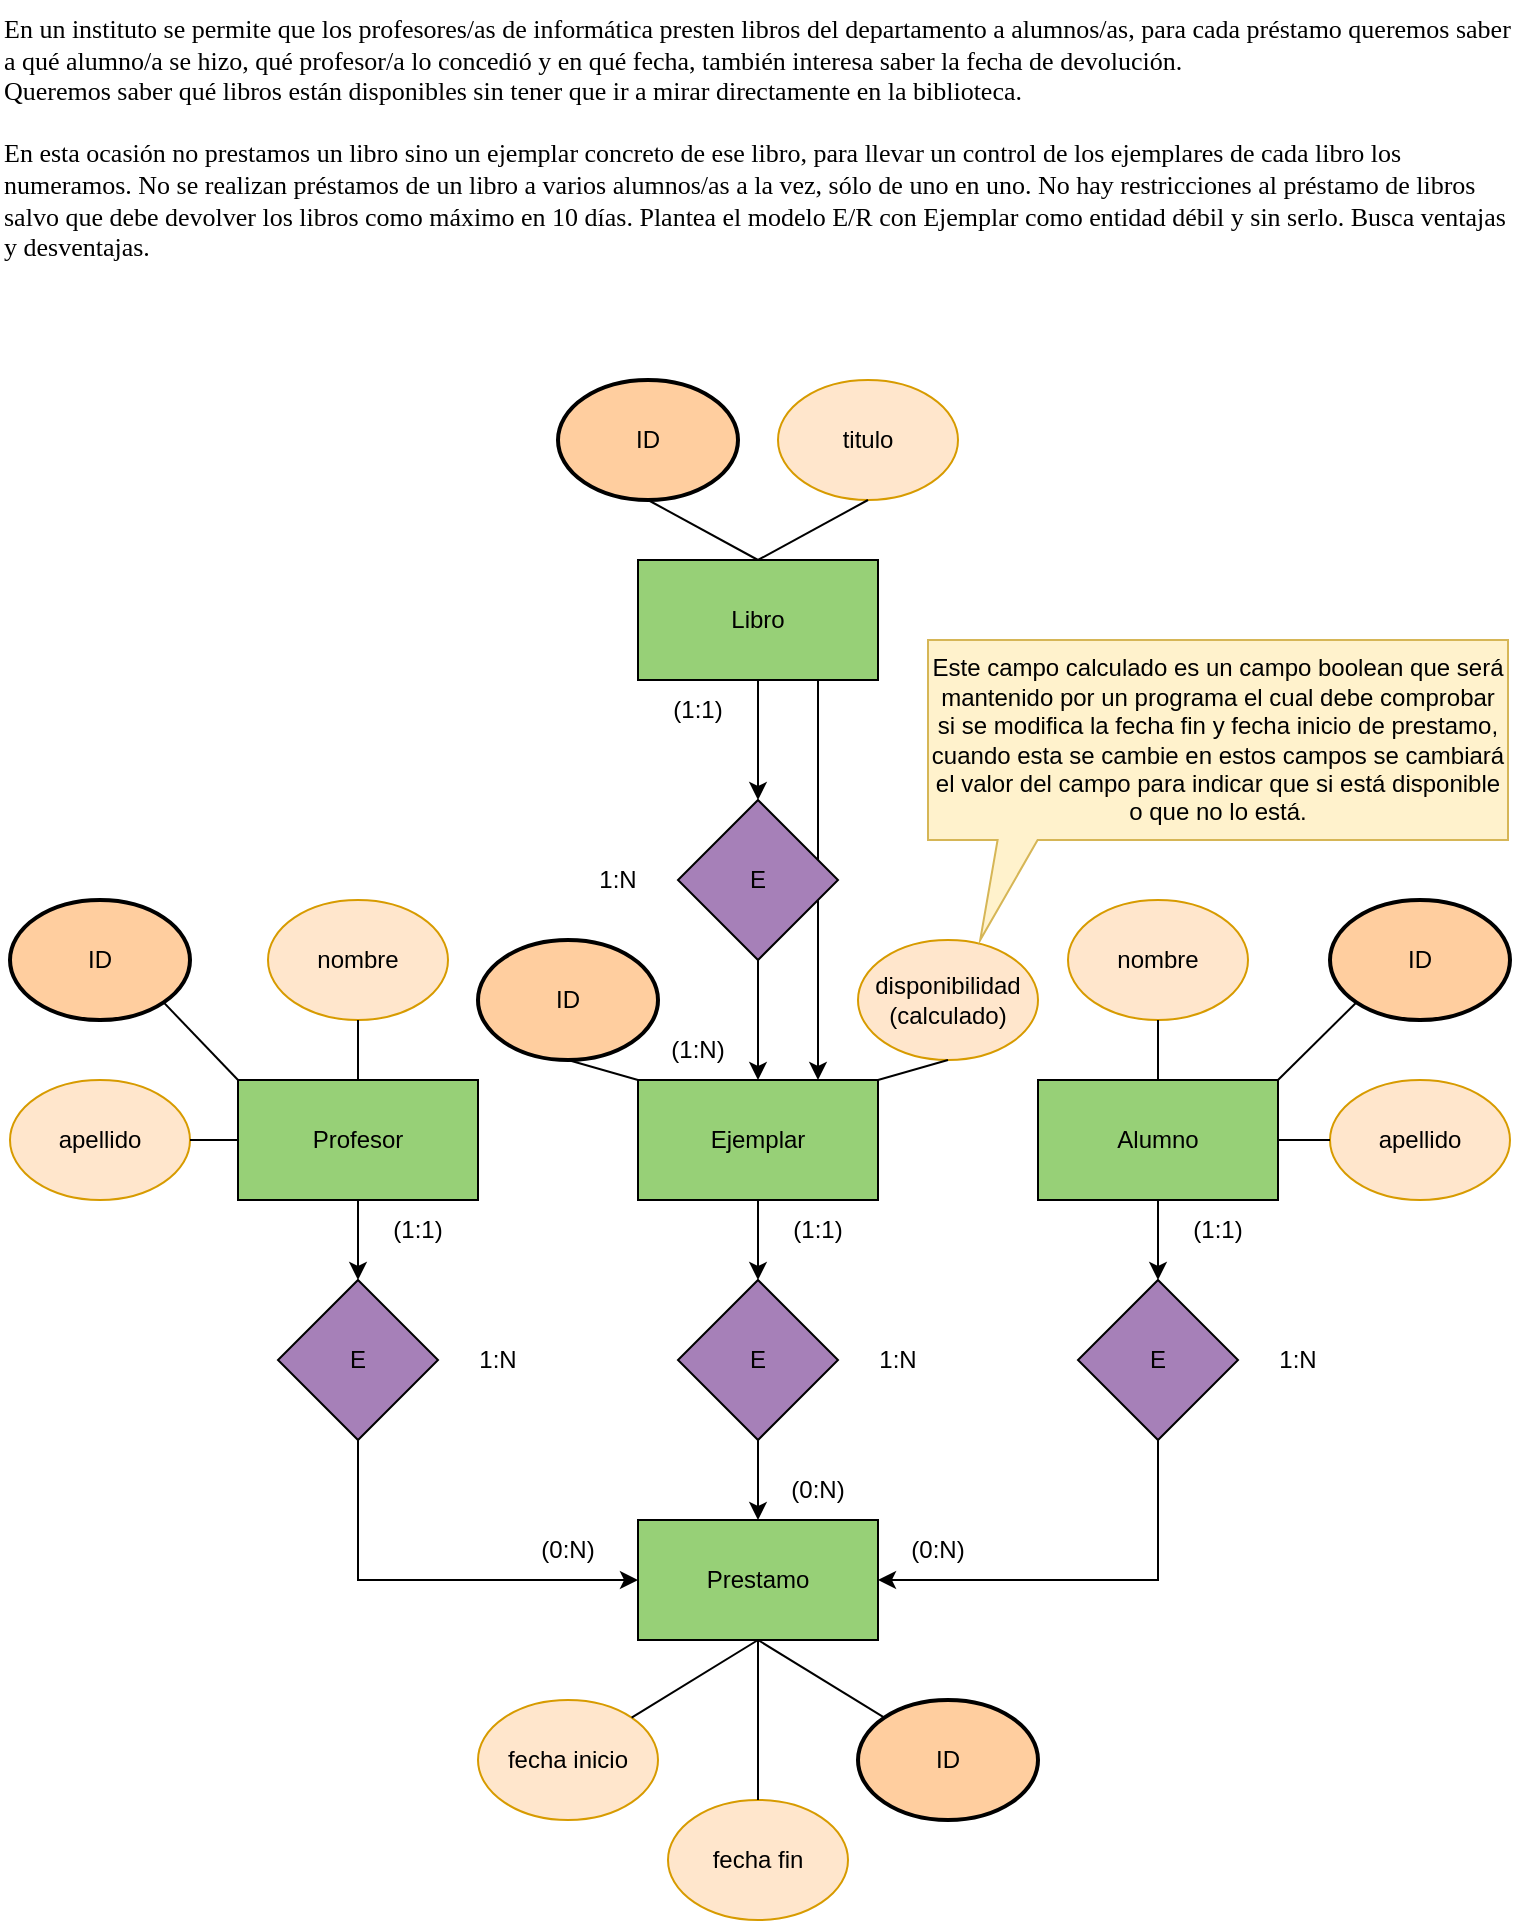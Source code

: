 <mxfile version="22.1.1" type="github">
  <diagram name="Página-1" id="fOsIRvQl88aIjHTA9Lwk">
    <mxGraphModel dx="607" dy="750" grid="1" gridSize="10" guides="1" tooltips="1" connect="1" arrows="1" fold="1" page="1" pageScale="1" pageWidth="827" pageHeight="1169" math="0" shadow="0">
      <root>
        <mxCell id="0" />
        <mxCell id="1" parent="0" />
        <mxCell id="Fb3TKS59n6EkrTqkDrGF-38" style="edgeStyle=orthogonalEdgeStyle;rounded=0;orthogonalLoop=1;jettySize=auto;html=1;exitX=0.5;exitY=1;exitDx=0;exitDy=0;entryX=0.5;entryY=0;entryDx=0;entryDy=0;" edge="1" parent="1" source="Fb3TKS59n6EkrTqkDrGF-39" target="Fb3TKS59n6EkrTqkDrGF-46">
          <mxGeometry relative="1" as="geometry" />
        </mxCell>
        <mxCell id="Fb3TKS59n6EkrTqkDrGF-39" value="Profesor" style="rounded=0;whiteSpace=wrap;html=1;fillColor=#97D077;" vertex="1" parent="1">
          <mxGeometry x="980" y="580" width="120" height="60" as="geometry" />
        </mxCell>
        <mxCell id="Fb3TKS59n6EkrTqkDrGF-40" style="edgeStyle=orthogonalEdgeStyle;rounded=0;orthogonalLoop=1;jettySize=auto;html=1;exitX=0.5;exitY=1;exitDx=0;exitDy=0;entryX=0.5;entryY=0;entryDx=0;entryDy=0;" edge="1" parent="1" source="Fb3TKS59n6EkrTqkDrGF-41" target="Fb3TKS59n6EkrTqkDrGF-50">
          <mxGeometry relative="1" as="geometry" />
        </mxCell>
        <mxCell id="Fb3TKS59n6EkrTqkDrGF-41" value="Alumno" style="rounded=0;whiteSpace=wrap;html=1;fillColor=#97D077;" vertex="1" parent="1">
          <mxGeometry x="1380" y="580" width="120" height="60" as="geometry" />
        </mxCell>
        <mxCell id="Fb3TKS59n6EkrTqkDrGF-42" style="edgeStyle=orthogonalEdgeStyle;rounded=0;orthogonalLoop=1;jettySize=auto;html=1;exitX=0.5;exitY=1;exitDx=0;exitDy=0;entryX=0.5;entryY=0;entryDx=0;entryDy=0;" edge="1" parent="1" source="Fb3TKS59n6EkrTqkDrGF-43" target="Fb3TKS59n6EkrTqkDrGF-48">
          <mxGeometry relative="1" as="geometry" />
        </mxCell>
        <mxCell id="Fb3TKS59n6EkrTqkDrGF-43" value="Ejemplar" style="rounded=0;whiteSpace=wrap;html=1;fillColor=#97D077;" vertex="1" parent="1">
          <mxGeometry x="1180" y="580" width="120" height="60" as="geometry" />
        </mxCell>
        <mxCell id="Fb3TKS59n6EkrTqkDrGF-44" value="Prestamo" style="rounded=0;whiteSpace=wrap;html=1;fillColor=#97D077;" vertex="1" parent="1">
          <mxGeometry x="1180" y="800" width="120" height="60" as="geometry" />
        </mxCell>
        <mxCell id="Fb3TKS59n6EkrTqkDrGF-45" style="edgeStyle=orthogonalEdgeStyle;rounded=0;orthogonalLoop=1;jettySize=auto;html=1;exitX=0.5;exitY=1;exitDx=0;exitDy=0;entryX=0;entryY=0.5;entryDx=0;entryDy=0;" edge="1" parent="1" source="Fb3TKS59n6EkrTqkDrGF-46" target="Fb3TKS59n6EkrTqkDrGF-44">
          <mxGeometry relative="1" as="geometry" />
        </mxCell>
        <mxCell id="Fb3TKS59n6EkrTqkDrGF-46" value="E" style="rhombus;whiteSpace=wrap;html=1;fillColor=#A680B8;" vertex="1" parent="1">
          <mxGeometry x="1000" y="680" width="80" height="80" as="geometry" />
        </mxCell>
        <mxCell id="Fb3TKS59n6EkrTqkDrGF-47" style="edgeStyle=orthogonalEdgeStyle;rounded=0;orthogonalLoop=1;jettySize=auto;html=1;exitX=0.5;exitY=1;exitDx=0;exitDy=0;entryX=0.5;entryY=0;entryDx=0;entryDy=0;" edge="1" parent="1" source="Fb3TKS59n6EkrTqkDrGF-48" target="Fb3TKS59n6EkrTqkDrGF-44">
          <mxGeometry relative="1" as="geometry" />
        </mxCell>
        <mxCell id="Fb3TKS59n6EkrTqkDrGF-48" value="E" style="rhombus;whiteSpace=wrap;html=1;fillColor=#A680B8;" vertex="1" parent="1">
          <mxGeometry x="1200" y="680" width="80" height="80" as="geometry" />
        </mxCell>
        <mxCell id="Fb3TKS59n6EkrTqkDrGF-49" style="edgeStyle=orthogonalEdgeStyle;rounded=0;orthogonalLoop=1;jettySize=auto;html=1;exitX=0.5;exitY=1;exitDx=0;exitDy=0;entryX=1;entryY=0.5;entryDx=0;entryDy=0;" edge="1" parent="1" source="Fb3TKS59n6EkrTqkDrGF-50" target="Fb3TKS59n6EkrTqkDrGF-44">
          <mxGeometry relative="1" as="geometry" />
        </mxCell>
        <mxCell id="Fb3TKS59n6EkrTqkDrGF-50" value="E" style="rhombus;whiteSpace=wrap;html=1;fillColor=#A680B8;" vertex="1" parent="1">
          <mxGeometry x="1400" y="680" width="80" height="80" as="geometry" />
        </mxCell>
        <mxCell id="Fb3TKS59n6EkrTqkDrGF-51" style="rounded=0;orthogonalLoop=1;jettySize=auto;html=1;exitX=1;exitY=1;exitDx=0;exitDy=0;entryX=0;entryY=0;entryDx=0;entryDy=0;endArrow=none;endFill=0;" edge="1" parent="1" source="Fb3TKS59n6EkrTqkDrGF-52" target="Fb3TKS59n6EkrTqkDrGF-39">
          <mxGeometry relative="1" as="geometry" />
        </mxCell>
        <mxCell id="Fb3TKS59n6EkrTqkDrGF-52" value="ID" style="ellipse;whiteSpace=wrap;html=1;strokeWidth=2;fillColor=#FFCE9F;" vertex="1" parent="1">
          <mxGeometry x="866" y="490" width="90" height="60" as="geometry" />
        </mxCell>
        <mxCell id="Fb3TKS59n6EkrTqkDrGF-53" value="fecha inicio" style="ellipse;whiteSpace=wrap;html=1;fillColor=#ffe6cc;strokeColor=#d79b00;" vertex="1" parent="1">
          <mxGeometry x="1100" y="890" width="90" height="60" as="geometry" />
        </mxCell>
        <mxCell id="Fb3TKS59n6EkrTqkDrGF-54" value="ID" style="ellipse;whiteSpace=wrap;html=1;strokeWidth=2;fillColor=#FFCE9F;" vertex="1" parent="1">
          <mxGeometry x="1100" y="510" width="90" height="60" as="geometry" />
        </mxCell>
        <mxCell id="Fb3TKS59n6EkrTqkDrGF-55" value="ID" style="ellipse;whiteSpace=wrap;html=1;strokeWidth=2;fillColor=#FFCE9F;" vertex="1" parent="1">
          <mxGeometry x="1526" y="490" width="90" height="60" as="geometry" />
        </mxCell>
        <mxCell id="Fb3TKS59n6EkrTqkDrGF-56" value="ID" style="ellipse;whiteSpace=wrap;html=1;strokeWidth=2;fillColor=#FFCE9F;" vertex="1" parent="1">
          <mxGeometry x="1290" y="890" width="90" height="60" as="geometry" />
        </mxCell>
        <mxCell id="Fb3TKS59n6EkrTqkDrGF-57" value="nombre" style="ellipse;whiteSpace=wrap;html=1;fillColor=#ffe6cc;strokeColor=#d79b00;" vertex="1" parent="1">
          <mxGeometry x="1395" y="490" width="90" height="60" as="geometry" />
        </mxCell>
        <mxCell id="Fb3TKS59n6EkrTqkDrGF-58" value="apellido" style="ellipse;whiteSpace=wrap;html=1;fillColor=#ffe6cc;strokeColor=#d79b00;" vertex="1" parent="1">
          <mxGeometry x="1526" y="580" width="90" height="60" as="geometry" />
        </mxCell>
        <mxCell id="Fb3TKS59n6EkrTqkDrGF-60" value="nombre" style="ellipse;whiteSpace=wrap;html=1;fillColor=#ffe6cc;strokeColor=#d79b00;" vertex="1" parent="1">
          <mxGeometry x="995" y="490" width="90" height="60" as="geometry" />
        </mxCell>
        <mxCell id="Fb3TKS59n6EkrTqkDrGF-61" value="apellido" style="ellipse;whiteSpace=wrap;html=1;fillColor=#ffe6cc;strokeColor=#d79b00;" vertex="1" parent="1">
          <mxGeometry x="866" y="580" width="90" height="60" as="geometry" />
        </mxCell>
        <mxCell id="Fb3TKS59n6EkrTqkDrGF-62" value="" style="endArrow=none;html=1;rounded=0;entryX=0.5;entryY=1;entryDx=0;entryDy=0;exitX=0.5;exitY=0;exitDx=0;exitDy=0;" edge="1" parent="1" source="Fb3TKS59n6EkrTqkDrGF-39" target="Fb3TKS59n6EkrTqkDrGF-60">
          <mxGeometry width="50" height="50" relative="1" as="geometry">
            <mxPoint x="1096" y="630" as="sourcePoint" />
            <mxPoint x="1146" y="580" as="targetPoint" />
          </mxGeometry>
        </mxCell>
        <mxCell id="Fb3TKS59n6EkrTqkDrGF-63" value="" style="endArrow=none;html=1;rounded=0;exitX=1;exitY=0.5;exitDx=0;exitDy=0;entryX=0;entryY=0.5;entryDx=0;entryDy=0;" edge="1" parent="1" source="Fb3TKS59n6EkrTqkDrGF-61" target="Fb3TKS59n6EkrTqkDrGF-39">
          <mxGeometry width="50" height="50" relative="1" as="geometry">
            <mxPoint x="1096" y="630" as="sourcePoint" />
            <mxPoint x="1146" y="580" as="targetPoint" />
          </mxGeometry>
        </mxCell>
        <mxCell id="Fb3TKS59n6EkrTqkDrGF-66" value="" style="endArrow=none;html=1;rounded=0;entryX=0.5;entryY=0;entryDx=0;entryDy=0;exitX=0.5;exitY=1;exitDx=0;exitDy=0;" edge="1" parent="1" source="Fb3TKS59n6EkrTqkDrGF-57" target="Fb3TKS59n6EkrTqkDrGF-41">
          <mxGeometry width="50" height="50" relative="1" as="geometry">
            <mxPoint x="1096" y="630" as="sourcePoint" />
            <mxPoint x="1146" y="580" as="targetPoint" />
          </mxGeometry>
        </mxCell>
        <mxCell id="Fb3TKS59n6EkrTqkDrGF-67" value="" style="endArrow=none;html=1;rounded=0;entryX=1;entryY=0;entryDx=0;entryDy=0;exitX=0;exitY=1;exitDx=0;exitDy=0;" edge="1" parent="1" source="Fb3TKS59n6EkrTqkDrGF-55" target="Fb3TKS59n6EkrTqkDrGF-41">
          <mxGeometry width="50" height="50" relative="1" as="geometry">
            <mxPoint x="1536" y="560" as="sourcePoint" />
            <mxPoint x="1146" y="580" as="targetPoint" />
          </mxGeometry>
        </mxCell>
        <mxCell id="Fb3TKS59n6EkrTqkDrGF-68" value="" style="endArrow=none;html=1;rounded=0;entryX=1;entryY=0.5;entryDx=0;entryDy=0;exitX=0;exitY=0.5;exitDx=0;exitDy=0;" edge="1" parent="1" source="Fb3TKS59n6EkrTqkDrGF-58" target="Fb3TKS59n6EkrTqkDrGF-41">
          <mxGeometry width="50" height="50" relative="1" as="geometry">
            <mxPoint x="1096" y="630" as="sourcePoint" />
            <mxPoint x="1146" y="580" as="targetPoint" />
          </mxGeometry>
        </mxCell>
        <mxCell id="Fb3TKS59n6EkrTqkDrGF-69" value="fecha fin" style="ellipse;whiteSpace=wrap;html=1;fillColor=#ffe6cc;strokeColor=#d79b00;" vertex="1" parent="1">
          <mxGeometry x="1195" y="940" width="90" height="60" as="geometry" />
        </mxCell>
        <mxCell id="Fb3TKS59n6EkrTqkDrGF-70" value="(0:N)" style="text;html=1;strokeColor=none;fillColor=none;align=center;verticalAlign=middle;whiteSpace=wrap;rounded=0;" vertex="1" parent="1">
          <mxGeometry x="1115" y="800" width="60" height="30" as="geometry" />
        </mxCell>
        <mxCell id="Fb3TKS59n6EkrTqkDrGF-71" value="(1:1)" style="text;html=1;strokeColor=none;fillColor=none;align=center;verticalAlign=middle;whiteSpace=wrap;rounded=0;" vertex="1" parent="1">
          <mxGeometry x="1040" y="640" width="60" height="30" as="geometry" />
        </mxCell>
        <mxCell id="Fb3TKS59n6EkrTqkDrGF-72" value="1:N" style="text;html=1;strokeColor=none;fillColor=none;align=center;verticalAlign=middle;whiteSpace=wrap;rounded=0;" vertex="1" parent="1">
          <mxGeometry x="1080" y="705" width="60" height="30" as="geometry" />
        </mxCell>
        <mxCell id="Fb3TKS59n6EkrTqkDrGF-73" value="(0:N)" style="text;html=1;strokeColor=none;fillColor=none;align=center;verticalAlign=middle;whiteSpace=wrap;rounded=0;" vertex="1" parent="1">
          <mxGeometry x="1240" y="770" width="60" height="30" as="geometry" />
        </mxCell>
        <mxCell id="Fb3TKS59n6EkrTqkDrGF-74" value="(1:1)" style="text;html=1;strokeColor=none;fillColor=none;align=center;verticalAlign=middle;whiteSpace=wrap;rounded=0;" vertex="1" parent="1">
          <mxGeometry x="1240" y="640" width="60" height="30" as="geometry" />
        </mxCell>
        <mxCell id="Fb3TKS59n6EkrTqkDrGF-75" value="1:N" style="text;html=1;strokeColor=none;fillColor=none;align=center;verticalAlign=middle;whiteSpace=wrap;rounded=0;" vertex="1" parent="1">
          <mxGeometry x="1280" y="705" width="60" height="30" as="geometry" />
        </mxCell>
        <mxCell id="Fb3TKS59n6EkrTqkDrGF-76" value="(0:N)" style="text;html=1;strokeColor=none;fillColor=none;align=center;verticalAlign=middle;whiteSpace=wrap;rounded=0;" vertex="1" parent="1">
          <mxGeometry x="1300" y="800" width="60" height="30" as="geometry" />
        </mxCell>
        <mxCell id="Fb3TKS59n6EkrTqkDrGF-77" value="(1:1)" style="text;html=1;strokeColor=none;fillColor=none;align=center;verticalAlign=middle;whiteSpace=wrap;rounded=0;" vertex="1" parent="1">
          <mxGeometry x="1440" y="640" width="60" height="30" as="geometry" />
        </mxCell>
        <mxCell id="Fb3TKS59n6EkrTqkDrGF-78" value="1:N" style="text;html=1;strokeColor=none;fillColor=none;align=center;verticalAlign=middle;whiteSpace=wrap;rounded=0;" vertex="1" parent="1">
          <mxGeometry x="1480" y="705" width="60" height="30" as="geometry" />
        </mxCell>
        <mxCell id="Fb3TKS59n6EkrTqkDrGF-79" value="" style="endArrow=none;html=1;rounded=0;entryX=0.5;entryY=1;entryDx=0;entryDy=0;exitX=1;exitY=0;exitDx=0;exitDy=0;" edge="1" parent="1" source="Fb3TKS59n6EkrTqkDrGF-53" target="Fb3TKS59n6EkrTqkDrGF-44">
          <mxGeometry width="50" height="50" relative="1" as="geometry">
            <mxPoint x="1096" y="730" as="sourcePoint" />
            <mxPoint x="1146" y="680" as="targetPoint" />
          </mxGeometry>
        </mxCell>
        <mxCell id="Fb3TKS59n6EkrTqkDrGF-80" value="" style="endArrow=none;html=1;rounded=0;exitX=0.5;exitY=0;exitDx=0;exitDy=0;entryX=0.5;entryY=1;entryDx=0;entryDy=0;" edge="1" parent="1" source="Fb3TKS59n6EkrTqkDrGF-69" target="Fb3TKS59n6EkrTqkDrGF-44">
          <mxGeometry width="50" height="50" relative="1" as="geometry">
            <mxPoint x="1096" y="730" as="sourcePoint" />
            <mxPoint x="1236" y="860" as="targetPoint" />
          </mxGeometry>
        </mxCell>
        <mxCell id="Fb3TKS59n6EkrTqkDrGF-81" value="" style="endArrow=none;html=1;rounded=0;entryX=0.5;entryY=1;entryDx=0;entryDy=0;exitX=0;exitY=0;exitDx=0;exitDy=0;" edge="1" parent="1" source="Fb3TKS59n6EkrTqkDrGF-56" target="Fb3TKS59n6EkrTqkDrGF-44">
          <mxGeometry width="50" height="50" relative="1" as="geometry">
            <mxPoint x="1096" y="730" as="sourcePoint" />
            <mxPoint x="1146" y="680" as="targetPoint" />
          </mxGeometry>
        </mxCell>
        <mxCell id="Fb3TKS59n6EkrTqkDrGF-82" value="disponibilidad&lt;br&gt;(calculado)" style="ellipse;whiteSpace=wrap;html=1;fillColor=#ffe6cc;strokeColor=#d79b00;" vertex="1" parent="1">
          <mxGeometry x="1290" y="510" width="90" height="60" as="geometry" />
        </mxCell>
        <mxCell id="Fb3TKS59n6EkrTqkDrGF-84" value="Este campo calculado es un campo boolean que será mantenido por un programa el cual debe comprobar si se modifica la fecha fin y fecha inicio de prestamo, cuando esta se cambie en estos campos se cambiará el valor del campo para indicar que si está disponible o que no lo está.&lt;div style=&quot;text-align: justify;&quot;&gt;&lt;/div&gt;" style="shape=callout;whiteSpace=wrap;html=1;perimeter=calloutPerimeter;position2=0.09;fillColor=#fff2cc;strokeColor=#d6b656;size=50;position=0.12;" vertex="1" parent="1">
          <mxGeometry x="1325" y="360" width="290" height="150" as="geometry" />
        </mxCell>
        <mxCell id="Fb3TKS59n6EkrTqkDrGF-92" style="edgeStyle=orthogonalEdgeStyle;rounded=0;orthogonalLoop=1;jettySize=auto;html=1;exitX=0.5;exitY=1;exitDx=0;exitDy=0;entryX=0.5;entryY=0;entryDx=0;entryDy=0;" edge="1" parent="1" source="Fb3TKS59n6EkrTqkDrGF-85" target="Fb3TKS59n6EkrTqkDrGF-91">
          <mxGeometry relative="1" as="geometry" />
        </mxCell>
        <mxCell id="Fb3TKS59n6EkrTqkDrGF-95" style="edgeStyle=orthogonalEdgeStyle;rounded=0;orthogonalLoop=1;jettySize=auto;html=1;exitX=0.75;exitY=1;exitDx=0;exitDy=0;entryX=0.75;entryY=0;entryDx=0;entryDy=0;" edge="1" parent="1" source="Fb3TKS59n6EkrTqkDrGF-85" target="Fb3TKS59n6EkrTqkDrGF-43">
          <mxGeometry relative="1" as="geometry" />
        </mxCell>
        <mxCell id="Fb3TKS59n6EkrTqkDrGF-85" value="Libro" style="rounded=0;whiteSpace=wrap;html=1;fillColor=#97D077;" vertex="1" parent="1">
          <mxGeometry x="1180" y="320" width="120" height="60" as="geometry" />
        </mxCell>
        <mxCell id="Fb3TKS59n6EkrTqkDrGF-86" value="ID" style="ellipse;whiteSpace=wrap;html=1;strokeWidth=2;fillColor=#FFCE9F;" vertex="1" parent="1">
          <mxGeometry x="1140" y="230" width="90" height="60" as="geometry" />
        </mxCell>
        <mxCell id="Fb3TKS59n6EkrTqkDrGF-87" value="titulo" style="ellipse;whiteSpace=wrap;html=1;fillColor=#ffe6cc;strokeColor=#d79b00;" vertex="1" parent="1">
          <mxGeometry x="1250" y="230" width="90" height="60" as="geometry" />
        </mxCell>
        <mxCell id="Fb3TKS59n6EkrTqkDrGF-88" value="" style="endArrow=none;html=1;rounded=0;entryX=0.5;entryY=0;entryDx=0;entryDy=0;exitX=0.5;exitY=1;exitDx=0;exitDy=0;" edge="1" parent="1" source="Fb3TKS59n6EkrTqkDrGF-87" target="Fb3TKS59n6EkrTqkDrGF-85">
          <mxGeometry width="50" height="50" relative="1" as="geometry">
            <mxPoint x="1364.5" y="390" as="sourcePoint" />
            <mxPoint x="1414.5" y="340" as="targetPoint" />
          </mxGeometry>
        </mxCell>
        <mxCell id="Fb3TKS59n6EkrTqkDrGF-89" value="" style="endArrow=none;html=1;rounded=0;entryX=0.5;entryY=0;entryDx=0;entryDy=0;exitX=0.5;exitY=1;exitDx=0;exitDy=0;" edge="1" parent="1" source="Fb3TKS59n6EkrTqkDrGF-86" target="Fb3TKS59n6EkrTqkDrGF-85">
          <mxGeometry width="50" height="50" relative="1" as="geometry">
            <mxPoint x="1364.5" y="390" as="sourcePoint" />
            <mxPoint x="1414.5" y="340" as="targetPoint" />
          </mxGeometry>
        </mxCell>
        <mxCell id="Fb3TKS59n6EkrTqkDrGF-93" style="edgeStyle=orthogonalEdgeStyle;rounded=0;orthogonalLoop=1;jettySize=auto;html=1;exitX=0.5;exitY=1;exitDx=0;exitDy=0;entryX=0.5;entryY=0;entryDx=0;entryDy=0;" edge="1" parent="1" source="Fb3TKS59n6EkrTqkDrGF-91" target="Fb3TKS59n6EkrTqkDrGF-43">
          <mxGeometry relative="1" as="geometry" />
        </mxCell>
        <mxCell id="Fb3TKS59n6EkrTqkDrGF-91" value="E" style="rhombus;whiteSpace=wrap;html=1;fillColor=#A680B8;" vertex="1" parent="1">
          <mxGeometry x="1200" y="440" width="80" height="80" as="geometry" />
        </mxCell>
        <mxCell id="Fb3TKS59n6EkrTqkDrGF-96" value="" style="endArrow=none;html=1;rounded=0;entryX=0;entryY=0;entryDx=0;entryDy=0;exitX=0.5;exitY=1;exitDx=0;exitDy=0;" edge="1" parent="1" source="Fb3TKS59n6EkrTqkDrGF-54" target="Fb3TKS59n6EkrTqkDrGF-43">
          <mxGeometry width="50" height="50" relative="1" as="geometry">
            <mxPoint x="1296" y="550" as="sourcePoint" />
            <mxPoint x="1346" y="500" as="targetPoint" />
          </mxGeometry>
        </mxCell>
        <mxCell id="Fb3TKS59n6EkrTqkDrGF-97" value="" style="endArrow=none;html=1;rounded=0;entryX=1;entryY=0;entryDx=0;entryDy=0;exitX=0.5;exitY=1;exitDx=0;exitDy=0;" edge="1" parent="1" source="Fb3TKS59n6EkrTqkDrGF-82" target="Fb3TKS59n6EkrTqkDrGF-43">
          <mxGeometry width="50" height="50" relative="1" as="geometry">
            <mxPoint x="1296" y="550" as="sourcePoint" />
            <mxPoint x="1346" y="500" as="targetPoint" />
          </mxGeometry>
        </mxCell>
        <mxCell id="Fb3TKS59n6EkrTqkDrGF-98" value="En un instituto se permite que los profesores/as de informática presten libros del departamento a alumnos/as, para cada préstamo queremos saber a qué alumno/a se hizo, qué profesor/a lo concedió y en qué fecha, también interesa saber la fecha de devolución.&lt;br style=&quot;font-size: 13px;&quot;&gt;Queremos saber qué libros están disponibles sin tener que ir a mirar directamente en la biblioteca.&lt;br&gt;&lt;br style=&quot;font-size: 13px;&quot;&gt;En esta ocasión no prestamos un libro sino un ejemplar concreto de ese libro, para llevar un control de los ejemplares de cada libro los numeramos. No se realizan préstamos de un libro a varios alumnos/as a la vez, sólo de uno en uno. No hay restricciones al préstamo de libros salvo que debe devolver los libros como máximo en 10 días. Plantea el modelo E/R con Ejemplar como entidad débil y sin serlo. Busca ventajas y desventajas." style="text;html=1;strokeColor=none;fillColor=none;align=left;verticalAlign=top;whiteSpace=wrap;rounded=0;fontFamily=Verdana;fontSize=13;" vertex="1" parent="1">
          <mxGeometry x="861" y="40" width="760" height="180" as="geometry" />
        </mxCell>
        <mxCell id="Fb3TKS59n6EkrTqkDrGF-99" value="(1:N)" style="text;html=1;strokeColor=none;fillColor=none;align=center;verticalAlign=middle;whiteSpace=wrap;rounded=0;" vertex="1" parent="1">
          <mxGeometry x="1180" y="550" width="60" height="30" as="geometry" />
        </mxCell>
        <mxCell id="Fb3TKS59n6EkrTqkDrGF-100" value="(1:1)" style="text;html=1;strokeColor=none;fillColor=none;align=center;verticalAlign=middle;whiteSpace=wrap;rounded=0;" vertex="1" parent="1">
          <mxGeometry x="1180" y="380" width="60" height="30" as="geometry" />
        </mxCell>
        <mxCell id="Fb3TKS59n6EkrTqkDrGF-101" value="1:N" style="text;html=1;strokeColor=none;fillColor=none;align=center;verticalAlign=middle;whiteSpace=wrap;rounded=0;" vertex="1" parent="1">
          <mxGeometry x="1140" y="465" width="60" height="30" as="geometry" />
        </mxCell>
      </root>
    </mxGraphModel>
  </diagram>
</mxfile>
